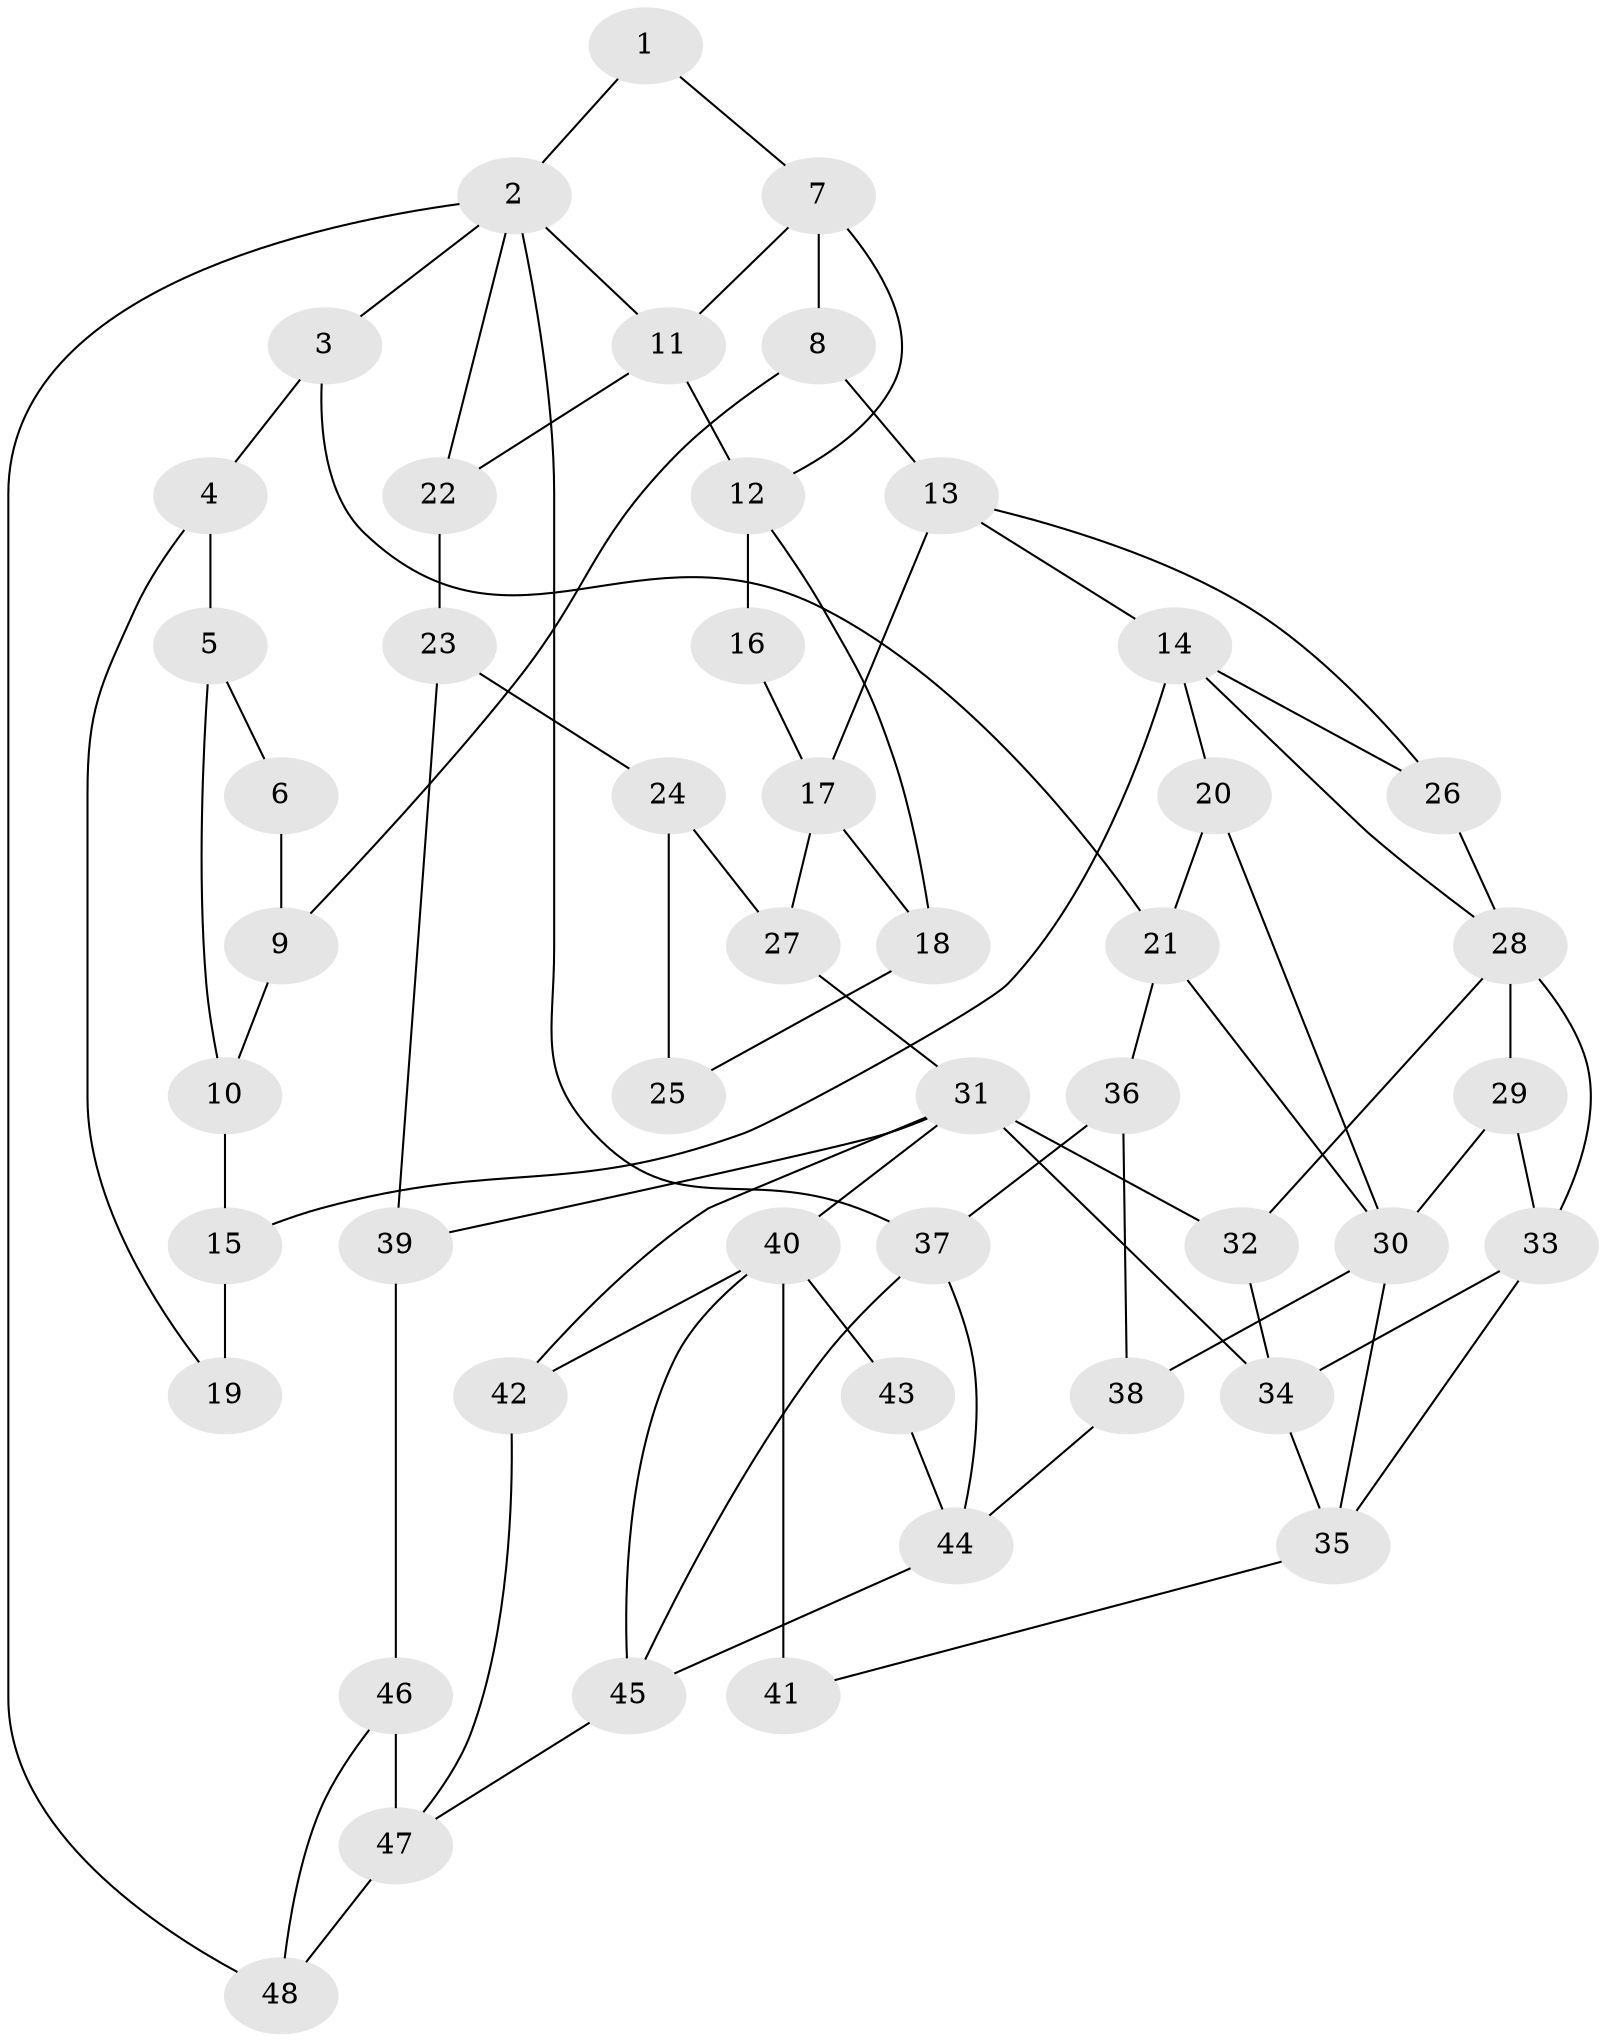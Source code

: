 // original degree distribution, {3: 0.016666666666666666, 6: 0.23333333333333334, 5: 0.5, 4: 0.25}
// Generated by graph-tools (version 1.1) at 2025/54/03/04/25 22:54:19]
// undirected, 48 vertices, 82 edges
graph export_dot {
  node [color=gray90,style=filled];
  1;
  2;
  3;
  4;
  5;
  6;
  7;
  8;
  9;
  10;
  11;
  12;
  13;
  14;
  15;
  16;
  17;
  18;
  19;
  20;
  21;
  22;
  23;
  24;
  25;
  26;
  27;
  28;
  29;
  30;
  31;
  32;
  33;
  34;
  35;
  36;
  37;
  38;
  39;
  40;
  41;
  42;
  43;
  44;
  45;
  46;
  47;
  48;
  1 -- 2 [weight=1.0];
  1 -- 7 [weight=1.0];
  2 -- 3 [weight=1.0];
  2 -- 11 [weight=1.0];
  2 -- 22 [weight=2.0];
  2 -- 37 [weight=2.0];
  2 -- 48 [weight=1.0];
  3 -- 4 [weight=2.0];
  3 -- 21 [weight=2.0];
  4 -- 5 [weight=2.0];
  4 -- 19 [weight=1.0];
  5 -- 6 [weight=2.0];
  5 -- 10 [weight=2.0];
  6 -- 9 [weight=1.0];
  7 -- 8 [weight=2.0];
  7 -- 11 [weight=1.0];
  7 -- 12 [weight=1.0];
  8 -- 9 [weight=1.0];
  8 -- 13 [weight=1.0];
  9 -- 10 [weight=1.0];
  10 -- 15 [weight=2.0];
  11 -- 12 [weight=3.0];
  11 -- 22 [weight=1.0];
  12 -- 16 [weight=1.0];
  12 -- 18 [weight=1.0];
  13 -- 14 [weight=1.0];
  13 -- 17 [weight=2.0];
  13 -- 26 [weight=1.0];
  14 -- 15 [weight=2.0];
  14 -- 20 [weight=1.0];
  14 -- 26 [weight=1.0];
  14 -- 28 [weight=1.0];
  15 -- 19 [weight=2.0];
  16 -- 17 [weight=2.0];
  17 -- 18 [weight=1.0];
  17 -- 27 [weight=1.0];
  18 -- 25 [weight=1.0];
  20 -- 21 [weight=1.0];
  20 -- 30 [weight=1.0];
  21 -- 30 [weight=1.0];
  21 -- 36 [weight=2.0];
  22 -- 23 [weight=2.0];
  23 -- 24 [weight=2.0];
  23 -- 39 [weight=2.0];
  24 -- 25 [weight=2.0];
  24 -- 27 [weight=2.0];
  26 -- 28 [weight=1.0];
  27 -- 31 [weight=1.0];
  28 -- 29 [weight=1.0];
  28 -- 32 [weight=1.0];
  28 -- 33 [weight=1.0];
  29 -- 30 [weight=1.0];
  29 -- 33 [weight=1.0];
  30 -- 35 [weight=1.0];
  30 -- 38 [weight=1.0];
  31 -- 32 [weight=1.0];
  31 -- 34 [weight=1.0];
  31 -- 39 [weight=1.0];
  31 -- 40 [weight=1.0];
  31 -- 42 [weight=1.0];
  32 -- 34 [weight=2.0];
  33 -- 34 [weight=2.0];
  33 -- 35 [weight=1.0];
  34 -- 35 [weight=1.0];
  35 -- 41 [weight=1.0];
  36 -- 37 [weight=1.0];
  36 -- 38 [weight=1.0];
  37 -- 44 [weight=1.0];
  37 -- 45 [weight=1.0];
  38 -- 44 [weight=2.0];
  39 -- 46 [weight=2.0];
  40 -- 41 [weight=2.0];
  40 -- 42 [weight=1.0];
  40 -- 43 [weight=1.0];
  40 -- 45 [weight=1.0];
  42 -- 47 [weight=1.0];
  43 -- 44 [weight=2.0];
  44 -- 45 [weight=1.0];
  45 -- 47 [weight=1.0];
  46 -- 47 [weight=3.0];
  46 -- 48 [weight=1.0];
  47 -- 48 [weight=1.0];
}
